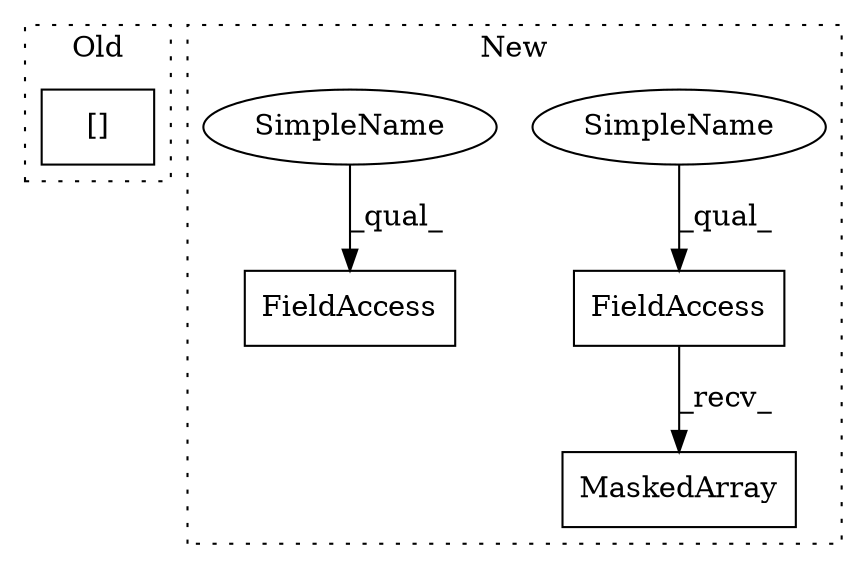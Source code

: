 digraph G {
subgraph cluster0 {
1 [label="[]" a="2" s="1207,1228" l="12,1" shape="box"];
label = "Old";
style="dotted";
}
subgraph cluster1 {
2 [label="MaskedArray" a="32" s="955,1041" l="12,1" shape="box"];
3 [label="FieldAccess" a="22" s="946" l="8" shape="box"];
4 [label="FieldAccess" a="22" s="1118" l="8" shape="box"];
5 [label="SimpleName" a="42" s="946" l="5" shape="ellipse"];
6 [label="SimpleName" a="42" s="1118" l="5" shape="ellipse"];
label = "New";
style="dotted";
}
3 -> 2 [label="_recv_"];
5 -> 3 [label="_qual_"];
6 -> 4 [label="_qual_"];
}